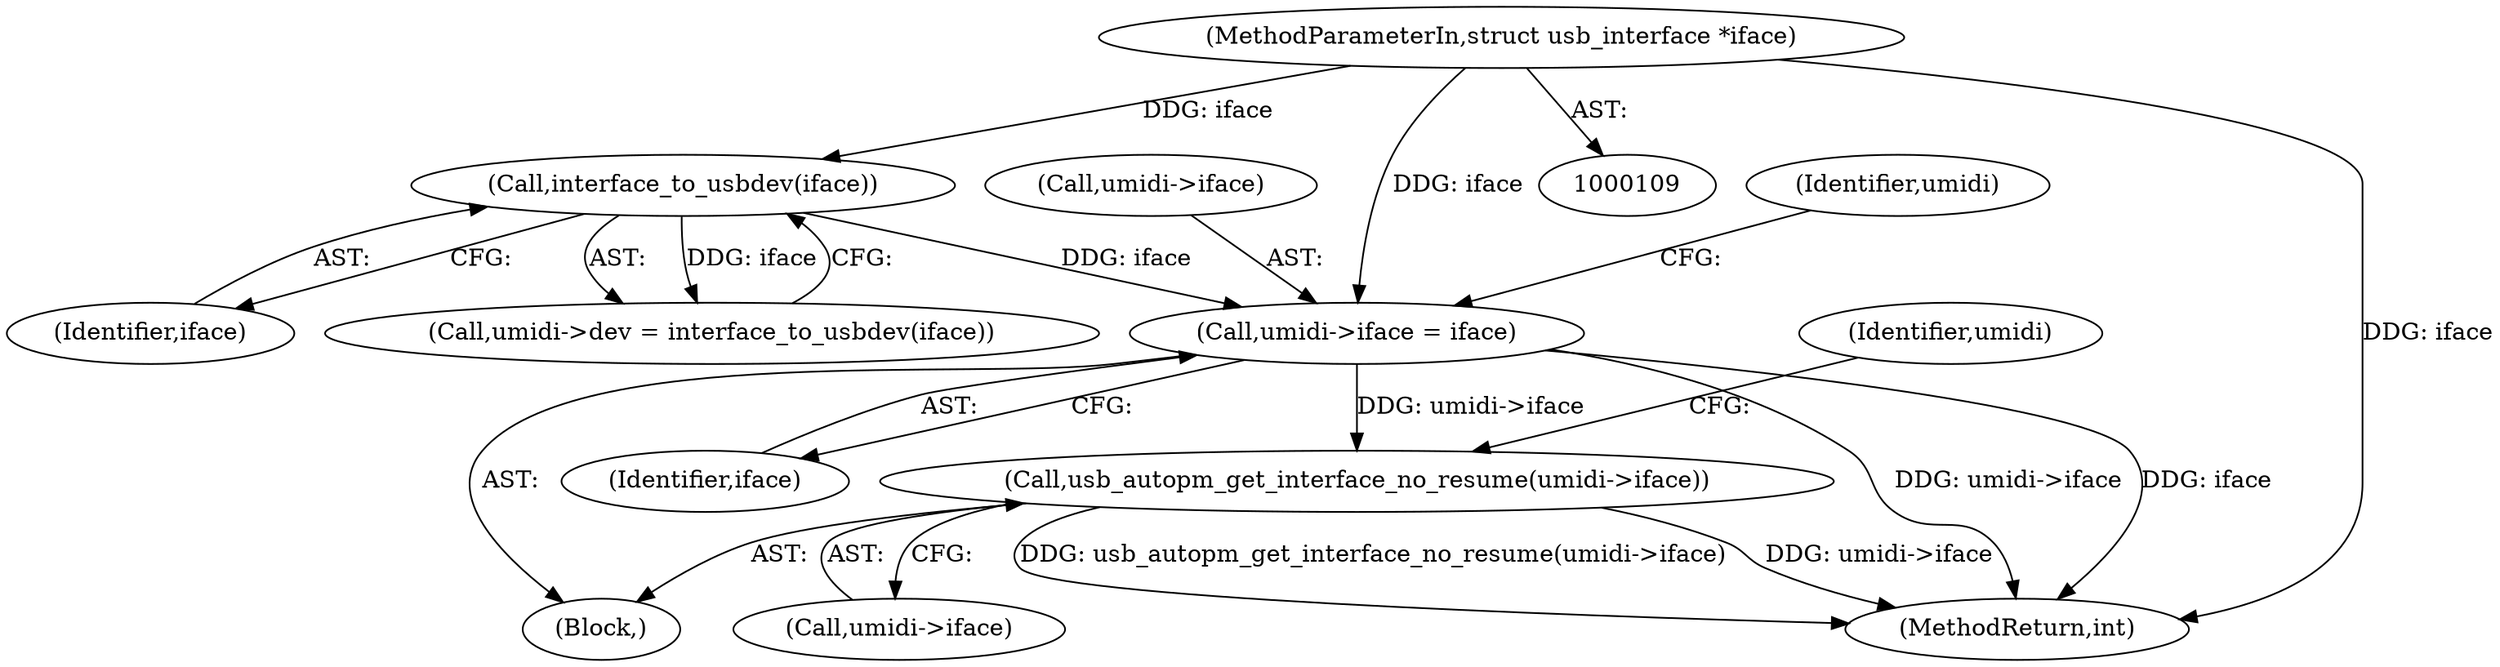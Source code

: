 digraph "0_linux_07d86ca93db7e5cdf4743564d98292042ec21af7@pointer" {
"1000145" [label="(Call,umidi->iface = iface)"];
"1000138" [label="(Call,interface_to_usbdev(iface))"];
"1000111" [label="(MethodParameterIn,struct usb_interface *iface)"];
"1000560" [label="(Call,usb_autopm_get_interface_no_resume(umidi->iface))"];
"1000560" [label="(Call,usb_autopm_get_interface_no_resume(umidi->iface))"];
"1000111" [label="(MethodParameterIn,struct usb_interface *iface)"];
"1000134" [label="(Call,umidi->dev = interface_to_usbdev(iface))"];
"1000139" [label="(Identifier,iface)"];
"1000561" [label="(Call,umidi->iface)"];
"1000145" [label="(Call,umidi->iface = iface)"];
"1000572" [label="(MethodReturn,int)"];
"1000138" [label="(Call,interface_to_usbdev(iface))"];
"1000152" [label="(Identifier,umidi)"];
"1000149" [label="(Identifier,iface)"];
"1000114" [label="(Block,)"];
"1000146" [label="(Call,umidi->iface)"];
"1000567" [label="(Identifier,umidi)"];
"1000145" -> "1000114"  [label="AST: "];
"1000145" -> "1000149"  [label="CFG: "];
"1000146" -> "1000145"  [label="AST: "];
"1000149" -> "1000145"  [label="AST: "];
"1000152" -> "1000145"  [label="CFG: "];
"1000145" -> "1000572"  [label="DDG: iface"];
"1000145" -> "1000572"  [label="DDG: umidi->iface"];
"1000138" -> "1000145"  [label="DDG: iface"];
"1000111" -> "1000145"  [label="DDG: iface"];
"1000145" -> "1000560"  [label="DDG: umidi->iface"];
"1000138" -> "1000134"  [label="AST: "];
"1000138" -> "1000139"  [label="CFG: "];
"1000139" -> "1000138"  [label="AST: "];
"1000134" -> "1000138"  [label="CFG: "];
"1000138" -> "1000134"  [label="DDG: iface"];
"1000111" -> "1000138"  [label="DDG: iface"];
"1000111" -> "1000109"  [label="AST: "];
"1000111" -> "1000572"  [label="DDG: iface"];
"1000560" -> "1000114"  [label="AST: "];
"1000560" -> "1000561"  [label="CFG: "];
"1000561" -> "1000560"  [label="AST: "];
"1000567" -> "1000560"  [label="CFG: "];
"1000560" -> "1000572"  [label="DDG: usb_autopm_get_interface_no_resume(umidi->iface)"];
"1000560" -> "1000572"  [label="DDG: umidi->iface"];
}
